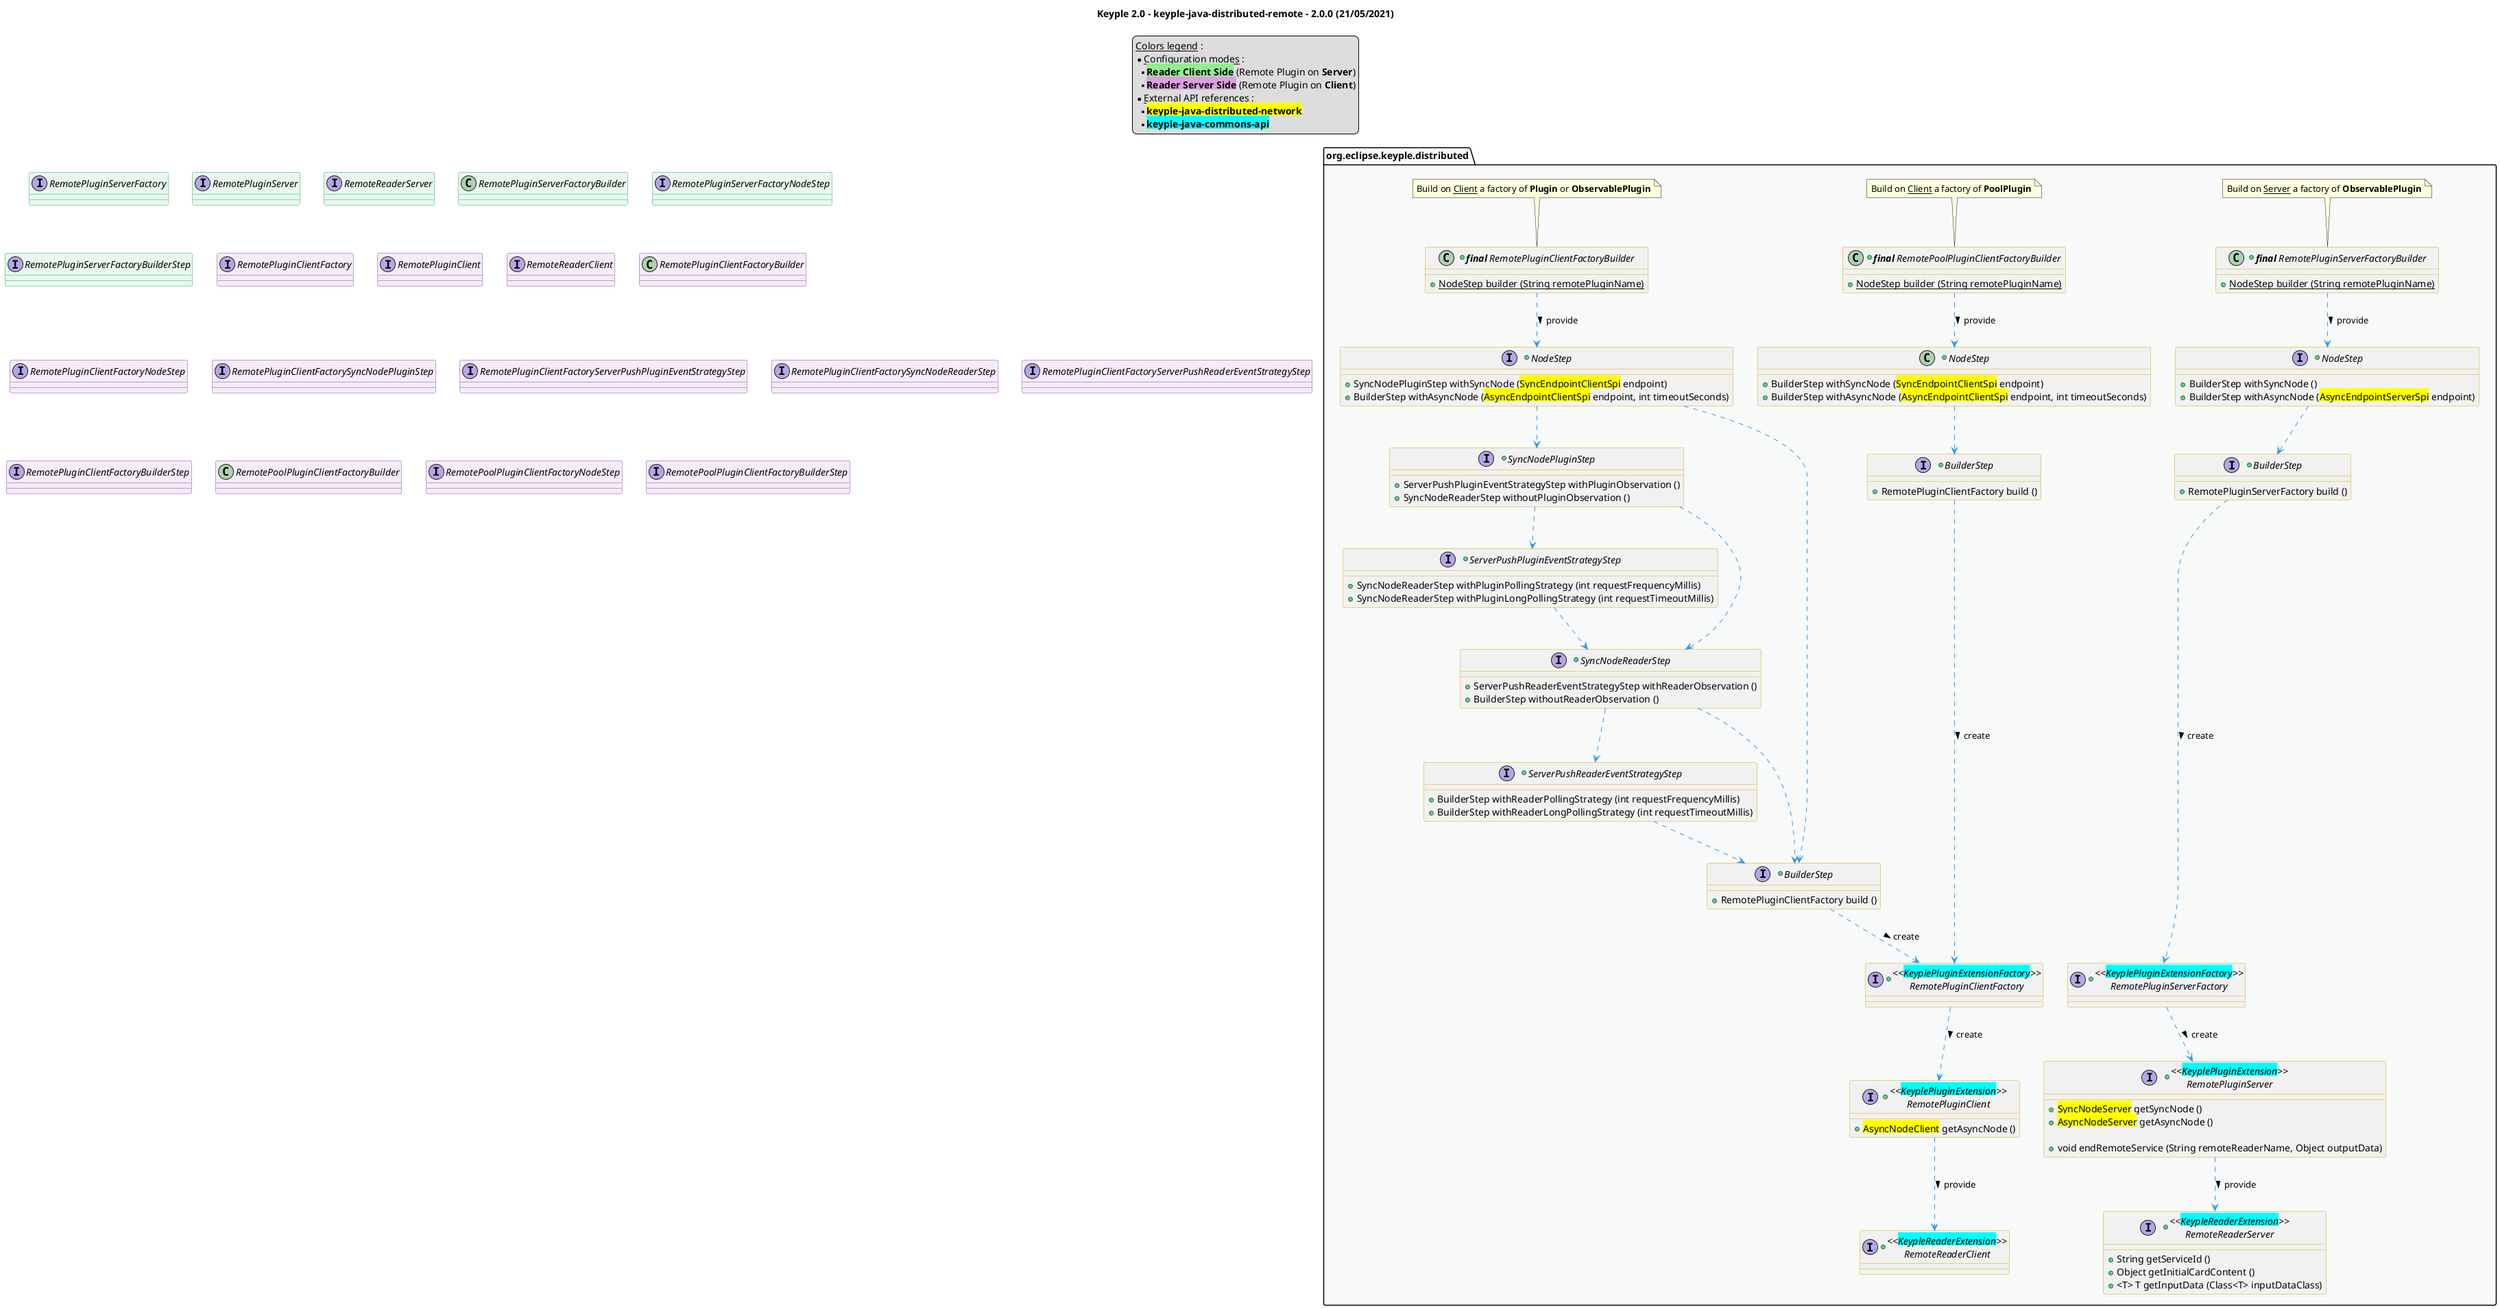 @startuml
title
    Keyple 2.0 - keyple-java-distributed-remote - 2.0.0 (21/05/2021)
end title

' == THEME ==

'Couleurs issues de : https://htmlcolorcodes.com/fr/tableau-de-couleur/tableau-de-couleur-design-plat/
!define C_GREY1 F8F9F9
!define C_GREY2 F2F3F4
!define C_GREY3 E5E7E9
!define C_GREY4 D7DBDD
!define C_GREY5 CACFD2
!define C_GREY6 BDC3C7
!define C_LINK 3498DB
!define C_USE 27AE60

skinparam Shadowing false
skinparam ClassFontStyle italic
skinparam ClassBorderColor #D4AC0D
skinparam stereotypeABorderColor #A9DCDF
skinparam stereotypeIBorderColor #B4A7E5
skinparam stereotypeCBorderColor #ADD1B2
skinparam stereotypeEBorderColor #EB93DF
' Red
skinparam ClassBackgroundColor<<red>> #FDEDEC
skinparam ClassBorderColor<<red>> #E74C3C
hide <<red>> stereotype
' Purple
skinparam ClassBackgroundColor<<purple>> #F4ECF7
skinparam ClassBorderColor<<purple>> #8E44AD
hide <<purple>> stereotype
' blue
skinparam ClassBackgroundColor<<blue>> #EBF5FB
skinparam ClassBorderColor<<blue>> #3498DB
hide <<blue>> stereotype
' Green
skinparam ClassBackgroundColor<<green>> #E9F7EF
skinparam ClassBorderColor<<green>> #27AE60
hide <<green>> stereotype
' Grey
skinparam ClassBackgroundColor<<grey>> #EAECEE
skinparam ClassBorderColor<<grey>> #2C3E50
hide <<grey>> stereotype

' == CONTENT ==

legend top
    __Colors legend__ :
    * __Configuration modes__ :
    ** <back:lightGreen>**Reader Client Side**</back> (Remote Plugin on **Server**)
    ** <back:plum>**Reader Server Side**</back> (Remote Plugin on **Client**)
    * __External API references__ :
    ** <back:yellow>**keyple-java-distributed-network**</back>
    ** <back:cyan>**keyple-java-commons-api**</back>
end legend

package "org.eclipse.keyple.distributed" as root {

    ' Remote Handlers
    +interface "<<<back:cyan>KeyplePluginExtension</back>>>\nRemotePluginServer" as RemotePluginServer {
        +<back:yellow>SyncNodeServer</back> getSyncNode ()
        +<back:yellow>AsyncNodeServer</back> getAsyncNode ()

        +void endRemoteService (String remoteReaderName, Object outputData)
    }
    +interface "<<<back:cyan>KeypleReaderExtension</back>>>\nRemoteReaderServer" as RemoteReaderServer {
        +String getServiceId ()
        +Object getInitialCardContent ()
        +<T> T getInputData (Class<T> inputDataClass)
    }
    +interface "<<<back:cyan>KeyplePluginExtension</back>>>\nRemotePluginClient" as RemotePluginClient {
        +<back:yellow>AsyncNodeClient</back> getAsyncNode ()
    }
    +interface "<<<back:cyan>KeypleReaderExtension</back>>>\nRemoteReaderClient" as RemoteReaderClient {
    }

    ' Factories
    together {
        +interface "<<<back:cyan>KeyplePluginExtensionFactory</back>>>\nRemotePluginClientFactory" as RemotePluginClientFactory {
        }
        +interface "<<<back:cyan>KeyplePluginExtensionFactory</back>>>\nRemotePluginServerFactory" as RemotePluginServerFactory {
        }
    }

    ' Factories builders
    together {
        +class "**final** RemotePluginServerFactoryBuilder" as RemotePluginServerFactoryBuilder {
            + {static} NodeStep builder (String remotePluginName)
        }
        note top: Build on __Server__ a factory of **ObservablePlugin**
        +interface "NodeStep" as RemotePluginServerFactoryNodeStep {
            + BuilderStep withSyncNode ()
            + BuilderStep withAsyncNode (<back:yellow>AsyncEndpointServerSpi</back> endpoint)
        }
        +interface "BuilderStep" as RemotePluginServerFactoryBuilderStep {
            + RemotePluginServerFactory build ()
        }

        +class "**final** RemotePluginClientFactoryBuilder" as RemotePluginClientFactoryBuilder {
            + {static} NodeStep builder (String remotePluginName)
        }
        note top: Build on __Client__ a factory of **Plugin** or **ObservablePlugin**
        +interface "NodeStep" as RemotePluginClientFactoryNodeStep {
            + SyncNodePluginStep withSyncNode (<back:yellow>SyncEndpointClientSpi</back> endpoint)
            + BuilderStep withAsyncNode (<back:yellow>AsyncEndpointClientSpi</back> endpoint, int timeoutSeconds)
        }
        +interface "SyncNodePluginStep" as RemotePluginClientFactorySyncNodePluginStep {
            + ServerPushPluginEventStrategyStep withPluginObservation ()
            + SyncNodeReaderStep withoutPluginObservation ()
        }
        +interface "ServerPushPluginEventStrategyStep" as RemotePluginClientFactoryServerPushPluginEventStrategyStep {
            + SyncNodeReaderStep withPluginPollingStrategy (int requestFrequencyMillis)
            + SyncNodeReaderStep withPluginLongPollingStrategy (int requestTimeoutMillis)
        }
        +interface "SyncNodeReaderStep" as RemotePluginClientFactorySyncNodeReaderStep {
            + ServerPushReaderEventStrategyStep withReaderObservation ()
            + BuilderStep withoutReaderObservation ()
        }
        +interface "ServerPushReaderEventStrategyStep" as RemotePluginClientFactoryServerPushReaderEventStrategyStep {
            + BuilderStep withReaderPollingStrategy (int requestFrequencyMillis)
            + BuilderStep withReaderLongPollingStrategy (int requestTimeoutMillis)
        }
        +interface "BuilderStep" as RemotePluginClientFactoryBuilderStep {
            + RemotePluginClientFactory build ()
        }

        +class "**final** RemotePoolPluginClientFactoryBuilder" as RemotePoolPluginClientFactoryBuilder {
            + {static} NodeStep builder (String remotePluginName)
        }
        note top: Build on __Client__ a factory of **PoolPlugin**
        +class "NodeStep" as RemotePoolPluginClientFactoryNodeStep {
            + BuilderStep withSyncNode (<back:yellow>SyncEndpointClientSpi</back> endpoint)
            + BuilderStep withAsyncNode (<back:yellow>AsyncEndpointClientSpi</back> endpoint, int timeoutSeconds)
        }
        +interface "BuilderStep" as RemotePoolPluginClientFactoryBuilderStep {
            + RemotePluginClientFactory build ()
        }
    }
}

' Associations
RemotePluginServerFactoryBuilder ..> RemotePluginServerFactoryNodeStep #C_LINK : provide >
RemotePluginServerFactoryNodeStep ..> RemotePluginServerFactoryBuilderStep #C_LINK
RemotePluginServerFactoryBuilderStep ..> RemotePluginServerFactory #C_LINK : create >
RemotePluginServerFactory ..> RemotePluginServer #C_LINK : create >
RemotePluginServer ..> RemoteReaderServer #C_LINK : provide >

RemotePluginClientFactoryBuilder ..> RemotePluginClientFactoryNodeStep #C_LINK : provide >
RemotePluginClientFactoryNodeStep ..> RemotePluginClientFactoryBuilderStep #C_LINK
RemotePluginClientFactoryNodeStep ..> RemotePluginClientFactorySyncNodePluginStep #C_LINK
RemotePluginClientFactorySyncNodePluginStep ..> RemotePluginClientFactoryServerPushPluginEventStrategyStep #C_LINK
RemotePluginClientFactoryServerPushPluginEventStrategyStep ..> RemotePluginClientFactorySyncNodeReaderStep #C_LINK
RemotePluginClientFactorySyncNodePluginStep ..> RemotePluginClientFactorySyncNodeReaderStep #C_LINK
RemotePluginClientFactorySyncNodeReaderStep ..> RemotePluginClientFactoryBuilderStep #C_LINK
RemotePluginClientFactorySyncNodeReaderStep ..> RemotePluginClientFactoryServerPushReaderEventStrategyStep #C_LINK
RemotePluginClientFactoryServerPushReaderEventStrategyStep ..> RemotePluginClientFactoryBuilderStep #C_LINK
RemotePluginClientFactoryBuilderStep ..> RemotePluginClientFactory #C_LINK : create >
RemotePluginClientFactory ..> RemotePluginClient #C_LINK : create >
RemotePluginClient ..> RemoteReaderClient #C_LINK : provide >

RemotePoolPluginClientFactoryBuilder ..> RemotePoolPluginClientFactoryNodeStep #C_LINK : provide >
RemotePoolPluginClientFactoryNodeStep ..> RemotePoolPluginClientFactoryBuilderStep #C_LINK
RemotePoolPluginClientFactoryBuilderStep ..> RemotePluginClientFactory #C_LINK : create >

' == LAYOUT ==

' == STYLE ==

package root #C_GREY1 {}

interface RemotePluginServerFactory <<green>>
interface RemotePluginServer <<green>>
interface RemoteReaderServer <<green>>
class RemotePluginServerFactoryBuilder <<green>>
interface RemotePluginServerFactoryNodeStep <<green>>
interface RemotePluginServerFactoryBuilderStep <<green>>

interface RemotePluginClientFactory <<purple>>
interface RemotePluginClient <<purple>>
interface RemoteReaderClient <<purple>>
class RemotePluginClientFactoryBuilder <<purple>>
interface RemotePluginClientFactoryNodeStep <<purple>>
interface RemotePluginClientFactorySyncNodePluginStep <<purple>>
interface RemotePluginClientFactoryServerPushPluginEventStrategyStep <<purple>>
interface RemotePluginClientFactorySyncNodeReaderStep <<purple>>
interface RemotePluginClientFactoryServerPushReaderEventStrategyStep <<purple>>
interface RemotePluginClientFactoryBuilderStep <<purple>>

class RemotePoolPluginClientFactoryBuilder <<purple>>
interface RemotePoolPluginClientFactoryNodeStep <<purple>>
interface RemotePoolPluginClientFactoryBuilderStep <<purple>>

@enduml